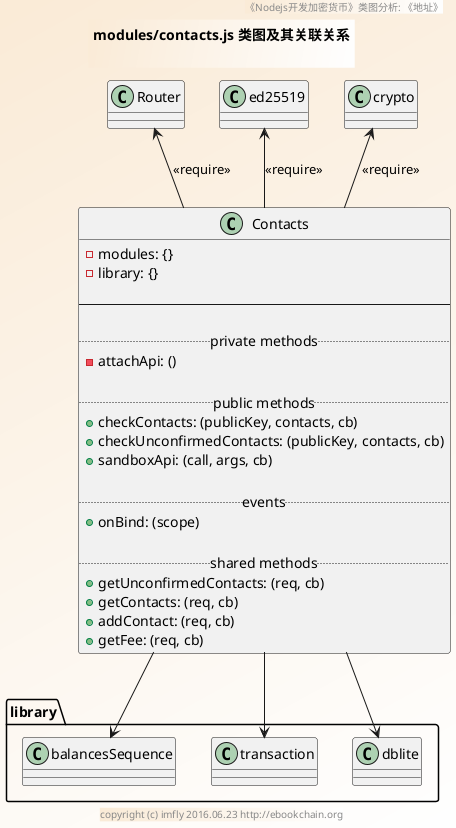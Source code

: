 @startuml ../../../styles/images/modules/accounts/contacts-class.png
skinparam BorderColor #blue\9932CC
skinparam backgroundcolor AntiqueWhite/white

title
modules/contacts.js 类图及其关联关系

end title
footer copyright (c) imfly 2016.06.23 http://ebookchain.org
header 《Nodejs开发加密货币》类图分析: 《地址》

' modules/contacts.js
Class Contacts {
  - modules: {}
  - library: {}

  --

  .. private methods ..
  -attachApi: ()

  .. public methods ..
  + checkContacts: (publicKey, contacts, cb)
  + checkUnconfirmedContacts: (publicKey, contacts, cb)
  + sandboxApi: (call, args, cb)

  .. events ..
  + onBind: (scope)

  .. shared methods..
  + getUnconfirmedContacts: (req, cb)
  + getContacts: (req, cb)
  + addContact: (req, cb)
  + getFee: (req, cb)
}

' relationship
Contacts -up-> crypto: <<require>>
Contacts -up-> ed25519: <<require>>
Contacts -up-> Router: <<require>>

Contacts -down-> library.balancesSequence
Contacts -down-> library.transaction
Contacts -down-> library.dblite
@enduml
